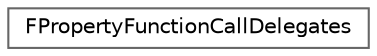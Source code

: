 digraph "Graphical Class Hierarchy"
{
 // INTERACTIVE_SVG=YES
 // LATEX_PDF_SIZE
  bgcolor="transparent";
  edge [fontname=Helvetica,fontsize=10,labelfontname=Helvetica,labelfontsize=10];
  node [fontname=Helvetica,fontsize=10,shape=box,height=0.2,width=0.4];
  rankdir="LR";
  Node0 [id="Node000000",label="FPropertyFunctionCallDelegates",height=0.2,width=0.4,color="grey40", fillcolor="white", style="filled",URL="$d2/d47/structFPropertyFunctionCallDelegates.html",tooltip="The callbacks, if specified, are used when invoking function calls."];
}
